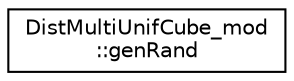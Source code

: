 digraph "Graphical Class Hierarchy"
{
 // LATEX_PDF_SIZE
  edge [fontname="Helvetica",fontsize="10",labelfontname="Helvetica",labelfontsize="10"];
  node [fontname="Helvetica",fontsize="10",shape=record];
  rankdir="LR";
  Node0 [label="DistMultiUnifCube_mod\l::genRand",height=0.2,width=0.4,color="black", fillcolor="white", style="filled",URL="$interfaceDistMultiUnifCube__mod_1_1genRand.html",tooltip=" "];
}
